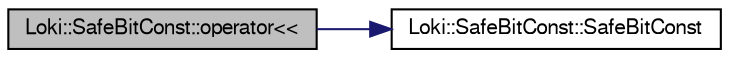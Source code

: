 digraph G
{
  bgcolor="transparent";
  edge [fontname="FreeSans",fontsize="10",labelfontname="FreeSans",labelfontsize="10"];
  node [fontname="FreeSans",fontsize="10",shape=record];
  rankdir=LR;
  Node1 [label="Loki::SafeBitConst::operator\<\<",height=0.2,width=0.4,color="black", fillcolor="grey75", style="filled" fontcolor="black"];
  Node1 -> Node2 [color="midnightblue",fontsize="10",style="solid",fontname="FreeSans"];
  Node2 [label="Loki::SafeBitConst::SafeBitConst",height=0.2,width=0.4,color="black",URL="$a00110.html#5ca867866c32c41efd30b5912daf48ba",tooltip="Default constructor allows client code to construct bit fields on the stack."];
}
